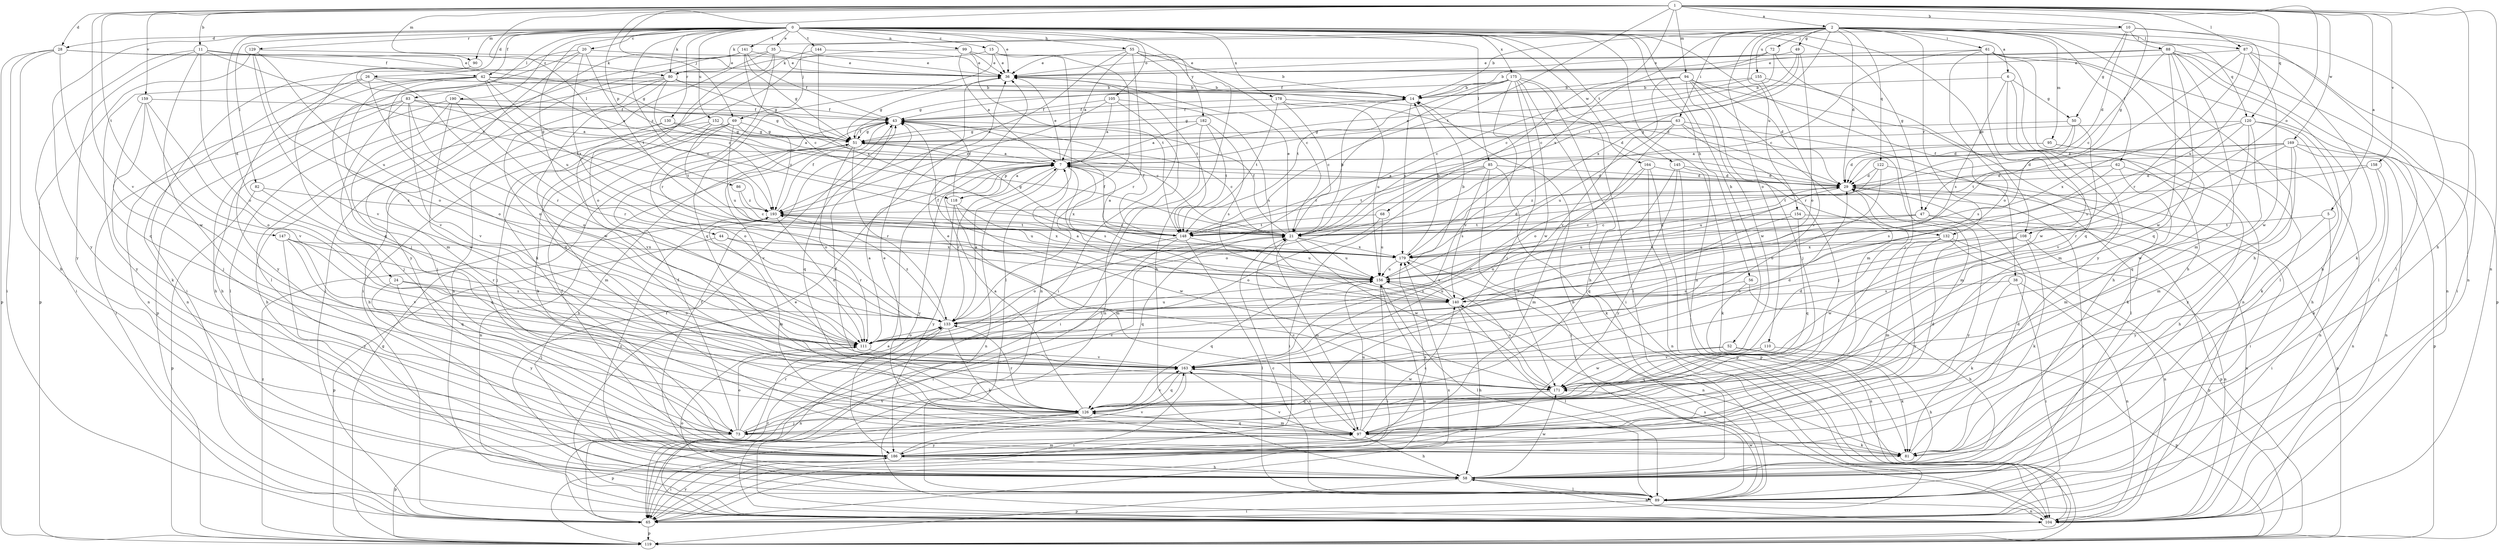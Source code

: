 strict digraph  {
0;
1;
2;
5;
6;
7;
10;
11;
14;
15;
20;
21;
24;
26;
28;
29;
35;
36;
38;
42;
43;
44;
47;
49;
50;
51;
52;
55;
56;
58;
61;
62;
63;
65;
68;
69;
72;
73;
80;
81;
82;
83;
85;
86;
87;
88;
89;
90;
94;
95;
97;
99;
104;
105;
108;
110;
111;
118;
119;
120;
122;
126;
129;
130;
132;
133;
140;
141;
144;
145;
147;
148;
152;
154;
155;
156;
158;
159;
163;
164;
169;
171;
175;
178;
179;
182;
186;
190;
193;
0 -> 15  [label=c];
0 -> 20  [label=c];
0 -> 24  [label=d];
0 -> 26  [label=d];
0 -> 28  [label=d];
0 -> 35  [label=e];
0 -> 36  [label=e];
0 -> 38  [label=f];
0 -> 42  [label=f];
0 -> 44  [label=g];
0 -> 47  [label=g];
0 -> 52  [label=h];
0 -> 55  [label=h];
0 -> 56  [label=h];
0 -> 80  [label=k];
0 -> 82  [label=l];
0 -> 83  [label=l];
0 -> 85  [label=l];
0 -> 90  [label=m];
0 -> 99  [label=n];
0 -> 104  [label=n];
0 -> 105  [label=o];
0 -> 108  [label=o];
0 -> 129  [label=r];
0 -> 130  [label=r];
0 -> 141  [label=t];
0 -> 144  [label=t];
0 -> 145  [label=t];
0 -> 152  [label=u];
0 -> 164  [label=w];
0 -> 175  [label=x];
0 -> 178  [label=x];
0 -> 182  [label=y];
0 -> 186  [label=y];
0 -> 190  [label=z];
0 -> 193  [label=z];
1 -> 2  [label=a];
1 -> 5  [label=a];
1 -> 10  [label=b];
1 -> 11  [label=b];
1 -> 28  [label=d];
1 -> 47  [label=g];
1 -> 58  [label=h];
1 -> 68  [label=j];
1 -> 69  [label=j];
1 -> 86  [label=l];
1 -> 87  [label=l];
1 -> 90  [label=m];
1 -> 94  [label=m];
1 -> 104  [label=n];
1 -> 108  [label=o];
1 -> 118  [label=p];
1 -> 120  [label=q];
1 -> 147  [label=t];
1 -> 148  [label=t];
1 -> 158  [label=v];
1 -> 159  [label=v];
1 -> 163  [label=v];
1 -> 169  [label=w];
2 -> 6  [label=a];
2 -> 14  [label=b];
2 -> 29  [label=d];
2 -> 49  [label=g];
2 -> 58  [label=h];
2 -> 61  [label=i];
2 -> 62  [label=i];
2 -> 63  [label=i];
2 -> 69  [label=j];
2 -> 72  [label=j];
2 -> 87  [label=l];
2 -> 95  [label=m];
2 -> 104  [label=n];
2 -> 110  [label=o];
2 -> 120  [label=q];
2 -> 122  [label=q];
2 -> 132  [label=r];
2 -> 148  [label=t];
2 -> 154  [label=u];
2 -> 155  [label=u];
2 -> 179  [label=x];
5 -> 65  [label=i];
5 -> 148  [label=t];
5 -> 186  [label=y];
6 -> 14  [label=b];
6 -> 50  [label=g];
6 -> 97  [label=m];
6 -> 140  [label=s];
6 -> 171  [label=w];
7 -> 29  [label=d];
7 -> 36  [label=e];
7 -> 104  [label=n];
7 -> 118  [label=p];
7 -> 132  [label=r];
7 -> 133  [label=r];
7 -> 140  [label=s];
7 -> 179  [label=x];
7 -> 186  [label=y];
10 -> 29  [label=d];
10 -> 50  [label=g];
10 -> 80  [label=k];
10 -> 88  [label=l];
10 -> 89  [label=l];
10 -> 156  [label=u];
11 -> 42  [label=f];
11 -> 65  [label=i];
11 -> 80  [label=k];
11 -> 111  [label=o];
11 -> 171  [label=w];
11 -> 186  [label=y];
11 -> 193  [label=z];
14 -> 43  [label=f];
14 -> 51  [label=g];
14 -> 179  [label=x];
15 -> 36  [label=e];
15 -> 80  [label=k];
15 -> 89  [label=l];
15 -> 104  [label=n];
15 -> 126  [label=q];
20 -> 36  [label=e];
20 -> 65  [label=i];
20 -> 73  [label=j];
20 -> 97  [label=m];
20 -> 148  [label=t];
20 -> 179  [label=x];
21 -> 14  [label=b];
21 -> 29  [label=d];
21 -> 36  [label=e];
21 -> 43  [label=f];
21 -> 97  [label=m];
21 -> 126  [label=q];
21 -> 156  [label=u];
21 -> 171  [label=w];
21 -> 179  [label=x];
24 -> 73  [label=j];
24 -> 111  [label=o];
24 -> 140  [label=s];
24 -> 186  [label=y];
26 -> 14  [label=b];
26 -> 104  [label=n];
26 -> 111  [label=o];
26 -> 133  [label=r];
26 -> 186  [label=y];
28 -> 36  [label=e];
28 -> 51  [label=g];
28 -> 58  [label=h];
28 -> 65  [label=i];
28 -> 119  [label=p];
28 -> 126  [label=q];
29 -> 7  [label=a];
29 -> 89  [label=l];
29 -> 111  [label=o];
29 -> 119  [label=p];
29 -> 193  [label=z];
35 -> 36  [label=e];
35 -> 65  [label=i];
35 -> 104  [label=n];
35 -> 111  [label=o];
35 -> 133  [label=r];
36 -> 14  [label=b];
36 -> 51  [label=g];
36 -> 148  [label=t];
38 -> 65  [label=i];
38 -> 81  [label=k];
38 -> 104  [label=n];
38 -> 140  [label=s];
42 -> 7  [label=a];
42 -> 14  [label=b];
42 -> 21  [label=c];
42 -> 29  [label=d];
42 -> 104  [label=n];
42 -> 111  [label=o];
42 -> 148  [label=t];
42 -> 163  [label=v];
42 -> 186  [label=y];
43 -> 51  [label=g];
43 -> 126  [label=q];
44 -> 119  [label=p];
44 -> 133  [label=r];
44 -> 179  [label=x];
47 -> 21  [label=c];
47 -> 104  [label=n];
47 -> 148  [label=t];
47 -> 156  [label=u];
47 -> 186  [label=y];
49 -> 21  [label=c];
49 -> 36  [label=e];
49 -> 111  [label=o];
49 -> 179  [label=x];
50 -> 29  [label=d];
50 -> 51  [label=g];
50 -> 140  [label=s];
50 -> 163  [label=v];
51 -> 7  [label=a];
51 -> 21  [label=c];
51 -> 43  [label=f];
51 -> 58  [label=h];
51 -> 104  [label=n];
51 -> 111  [label=o];
51 -> 133  [label=r];
51 -> 163  [label=v];
52 -> 81  [label=k];
52 -> 119  [label=p];
52 -> 163  [label=v];
52 -> 171  [label=w];
55 -> 7  [label=a];
55 -> 21  [label=c];
55 -> 36  [label=e];
55 -> 58  [label=h];
55 -> 65  [label=i];
55 -> 133  [label=r];
55 -> 193  [label=z];
56 -> 58  [label=h];
56 -> 104  [label=n];
56 -> 140  [label=s];
58 -> 43  [label=f];
58 -> 89  [label=l];
58 -> 119  [label=p];
58 -> 171  [label=w];
58 -> 193  [label=z];
61 -> 21  [label=c];
61 -> 36  [label=e];
61 -> 58  [label=h];
61 -> 89  [label=l];
61 -> 111  [label=o];
61 -> 119  [label=p];
61 -> 126  [label=q];
61 -> 186  [label=y];
62 -> 29  [label=d];
62 -> 58  [label=h];
62 -> 97  [label=m];
62 -> 140  [label=s];
63 -> 51  [label=g];
63 -> 73  [label=j];
63 -> 89  [label=l];
63 -> 97  [label=m];
63 -> 111  [label=o];
63 -> 156  [label=u];
63 -> 193  [label=z];
65 -> 7  [label=a];
65 -> 119  [label=p];
65 -> 133  [label=r];
65 -> 156  [label=u];
65 -> 179  [label=x];
65 -> 186  [label=y];
68 -> 111  [label=o];
68 -> 148  [label=t];
68 -> 156  [label=u];
69 -> 51  [label=g];
69 -> 73  [label=j];
69 -> 81  [label=k];
69 -> 111  [label=o];
69 -> 156  [label=u];
69 -> 193  [label=z];
72 -> 21  [label=c];
72 -> 36  [label=e];
72 -> 43  [label=f];
72 -> 73  [label=j];
73 -> 21  [label=c];
73 -> 43  [label=f];
73 -> 111  [label=o];
73 -> 119  [label=p];
73 -> 133  [label=r];
73 -> 163  [label=v];
80 -> 14  [label=b];
80 -> 51  [label=g];
80 -> 89  [label=l];
80 -> 119  [label=p];
80 -> 126  [label=q];
80 -> 171  [label=w];
80 -> 193  [label=z];
81 -> 29  [label=d];
81 -> 163  [label=v];
82 -> 119  [label=p];
82 -> 126  [label=q];
82 -> 193  [label=z];
83 -> 7  [label=a];
83 -> 43  [label=f];
83 -> 51  [label=g];
83 -> 58  [label=h];
83 -> 65  [label=i];
83 -> 73  [label=j];
83 -> 111  [label=o];
83 -> 163  [label=v];
85 -> 29  [label=d];
85 -> 65  [label=i];
85 -> 81  [label=k];
85 -> 89  [label=l];
85 -> 111  [label=o];
85 -> 140  [label=s];
85 -> 148  [label=t];
86 -> 21  [label=c];
86 -> 193  [label=z];
87 -> 36  [label=e];
87 -> 65  [label=i];
87 -> 81  [label=k];
87 -> 133  [label=r];
87 -> 156  [label=u];
87 -> 171  [label=w];
88 -> 14  [label=b];
88 -> 21  [label=c];
88 -> 36  [label=e];
88 -> 58  [label=h];
88 -> 89  [label=l];
88 -> 97  [label=m];
88 -> 104  [label=n];
88 -> 126  [label=q];
88 -> 171  [label=w];
89 -> 14  [label=b];
89 -> 21  [label=c];
89 -> 43  [label=f];
89 -> 65  [label=i];
89 -> 104  [label=n];
89 -> 111  [label=o];
89 -> 171  [label=w];
90 -> 126  [label=q];
90 -> 156  [label=u];
94 -> 14  [label=b];
94 -> 21  [label=c];
94 -> 29  [label=d];
94 -> 73  [label=j];
94 -> 97  [label=m];
94 -> 104  [label=n];
94 -> 163  [label=v];
94 -> 171  [label=w];
95 -> 7  [label=a];
95 -> 29  [label=d];
95 -> 81  [label=k];
95 -> 104  [label=n];
97 -> 21  [label=c];
97 -> 36  [label=e];
97 -> 58  [label=h];
97 -> 81  [label=k];
97 -> 126  [label=q];
97 -> 140  [label=s];
97 -> 156  [label=u];
97 -> 163  [label=v];
97 -> 186  [label=y];
99 -> 7  [label=a];
99 -> 14  [label=b];
99 -> 36  [label=e];
99 -> 65  [label=i];
99 -> 148  [label=t];
104 -> 36  [label=e];
104 -> 58  [label=h];
104 -> 140  [label=s];
105 -> 7  [label=a];
105 -> 43  [label=f];
105 -> 104  [label=n];
105 -> 140  [label=s];
105 -> 193  [label=z];
108 -> 81  [label=k];
108 -> 104  [label=n];
108 -> 111  [label=o];
108 -> 171  [label=w];
108 -> 179  [label=x];
110 -> 58  [label=h];
110 -> 126  [label=q];
110 -> 163  [label=v];
111 -> 7  [label=a];
111 -> 163  [label=v];
118 -> 7  [label=a];
118 -> 43  [label=f];
118 -> 97  [label=m];
118 -> 156  [label=u];
118 -> 171  [label=w];
118 -> 186  [label=y];
119 -> 51  [label=g];
119 -> 193  [label=z];
120 -> 51  [label=g];
120 -> 58  [label=h];
120 -> 81  [label=k];
120 -> 126  [label=q];
120 -> 140  [label=s];
120 -> 171  [label=w];
120 -> 179  [label=x];
122 -> 29  [label=d];
122 -> 65  [label=i];
122 -> 111  [label=o];
122 -> 156  [label=u];
126 -> 7  [label=a];
126 -> 43  [label=f];
126 -> 65  [label=i];
126 -> 73  [label=j];
126 -> 97  [label=m];
126 -> 119  [label=p];
126 -> 133  [label=r];
126 -> 163  [label=v];
129 -> 36  [label=e];
129 -> 111  [label=o];
129 -> 119  [label=p];
129 -> 156  [label=u];
129 -> 163  [label=v];
130 -> 7  [label=a];
130 -> 51  [label=g];
130 -> 58  [label=h];
130 -> 163  [label=v];
132 -> 97  [label=m];
132 -> 104  [label=n];
132 -> 119  [label=p];
132 -> 179  [label=x];
132 -> 186  [label=y];
133 -> 7  [label=a];
133 -> 81  [label=k];
133 -> 104  [label=n];
133 -> 111  [label=o];
133 -> 156  [label=u];
133 -> 193  [label=z];
140 -> 7  [label=a];
140 -> 58  [label=h];
140 -> 89  [label=l];
140 -> 133  [label=r];
140 -> 156  [label=u];
140 -> 179  [label=x];
141 -> 21  [label=c];
141 -> 36  [label=e];
141 -> 43  [label=f];
141 -> 51  [label=g];
141 -> 89  [label=l];
141 -> 186  [label=y];
144 -> 36  [label=e];
144 -> 81  [label=k];
144 -> 179  [label=x];
145 -> 29  [label=d];
145 -> 81  [label=k];
145 -> 119  [label=p];
145 -> 126  [label=q];
145 -> 186  [label=y];
147 -> 126  [label=q];
147 -> 133  [label=r];
147 -> 163  [label=v];
147 -> 179  [label=x];
147 -> 186  [label=y];
148 -> 7  [label=a];
148 -> 43  [label=f];
148 -> 51  [label=g];
148 -> 65  [label=i];
148 -> 89  [label=l];
148 -> 111  [label=o];
148 -> 156  [label=u];
152 -> 21  [label=c];
152 -> 51  [label=g];
152 -> 58  [label=h];
152 -> 97  [label=m];
152 -> 148  [label=t];
154 -> 21  [label=c];
154 -> 119  [label=p];
154 -> 126  [label=q];
154 -> 163  [label=v];
155 -> 7  [label=a];
155 -> 14  [label=b];
155 -> 58  [label=h];
155 -> 163  [label=v];
156 -> 14  [label=b];
156 -> 43  [label=f];
156 -> 65  [label=i];
156 -> 89  [label=l];
156 -> 126  [label=q];
156 -> 140  [label=s];
158 -> 29  [label=d];
158 -> 81  [label=k];
158 -> 104  [label=n];
158 -> 148  [label=t];
159 -> 43  [label=f];
159 -> 73  [label=j];
159 -> 81  [label=k];
159 -> 111  [label=o];
159 -> 163  [label=v];
163 -> 29  [label=d];
163 -> 65  [label=i];
163 -> 126  [label=q];
163 -> 171  [label=w];
164 -> 29  [label=d];
164 -> 97  [label=m];
164 -> 104  [label=n];
164 -> 119  [label=p];
164 -> 163  [label=v];
169 -> 7  [label=a];
169 -> 29  [label=d];
169 -> 97  [label=m];
169 -> 104  [label=n];
169 -> 119  [label=p];
169 -> 133  [label=r];
169 -> 148  [label=t];
169 -> 186  [label=y];
171 -> 29  [label=d];
171 -> 36  [label=e];
171 -> 126  [label=q];
171 -> 156  [label=u];
175 -> 14  [label=b];
175 -> 51  [label=g];
175 -> 58  [label=h];
175 -> 65  [label=i];
175 -> 73  [label=j];
175 -> 89  [label=l];
175 -> 133  [label=r];
175 -> 148  [label=t];
175 -> 163  [label=v];
175 -> 171  [label=w];
178 -> 21  [label=c];
178 -> 29  [label=d];
178 -> 43  [label=f];
178 -> 148  [label=t];
178 -> 156  [label=u];
179 -> 14  [label=b];
179 -> 29  [label=d];
179 -> 43  [label=f];
179 -> 104  [label=n];
179 -> 156  [label=u];
182 -> 7  [label=a];
182 -> 51  [label=g];
182 -> 65  [label=i];
182 -> 140  [label=s];
182 -> 148  [label=t];
186 -> 29  [label=d];
186 -> 43  [label=f];
186 -> 58  [label=h];
186 -> 65  [label=i];
186 -> 97  [label=m];
186 -> 163  [label=v];
186 -> 179  [label=x];
190 -> 43  [label=f];
190 -> 58  [label=h];
190 -> 73  [label=j];
190 -> 133  [label=r];
190 -> 171  [label=w];
193 -> 21  [label=c];
193 -> 43  [label=f];
193 -> 97  [label=m];
193 -> 111  [label=o];
193 -> 148  [label=t];
193 -> 179  [label=x];
}
